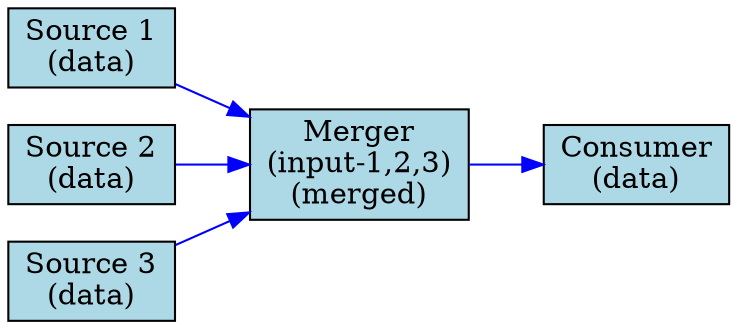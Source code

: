 digraph G { rankdir=LR; node [shape=box, style=filled, fillcolor=lightblue]; edge [color=blue]; source1 [label="Source 1
(data)"]; source2 [label="Source 2
(data)"]; source3 [label="Source 3
(data)"]; merger [label="Merger
(input-1,2,3)
(merged)"]; consumer [label="Consumer
(data)"]; source1 -> merger; source2 -> merger; source3 -> merger; merger -> consumer; }
